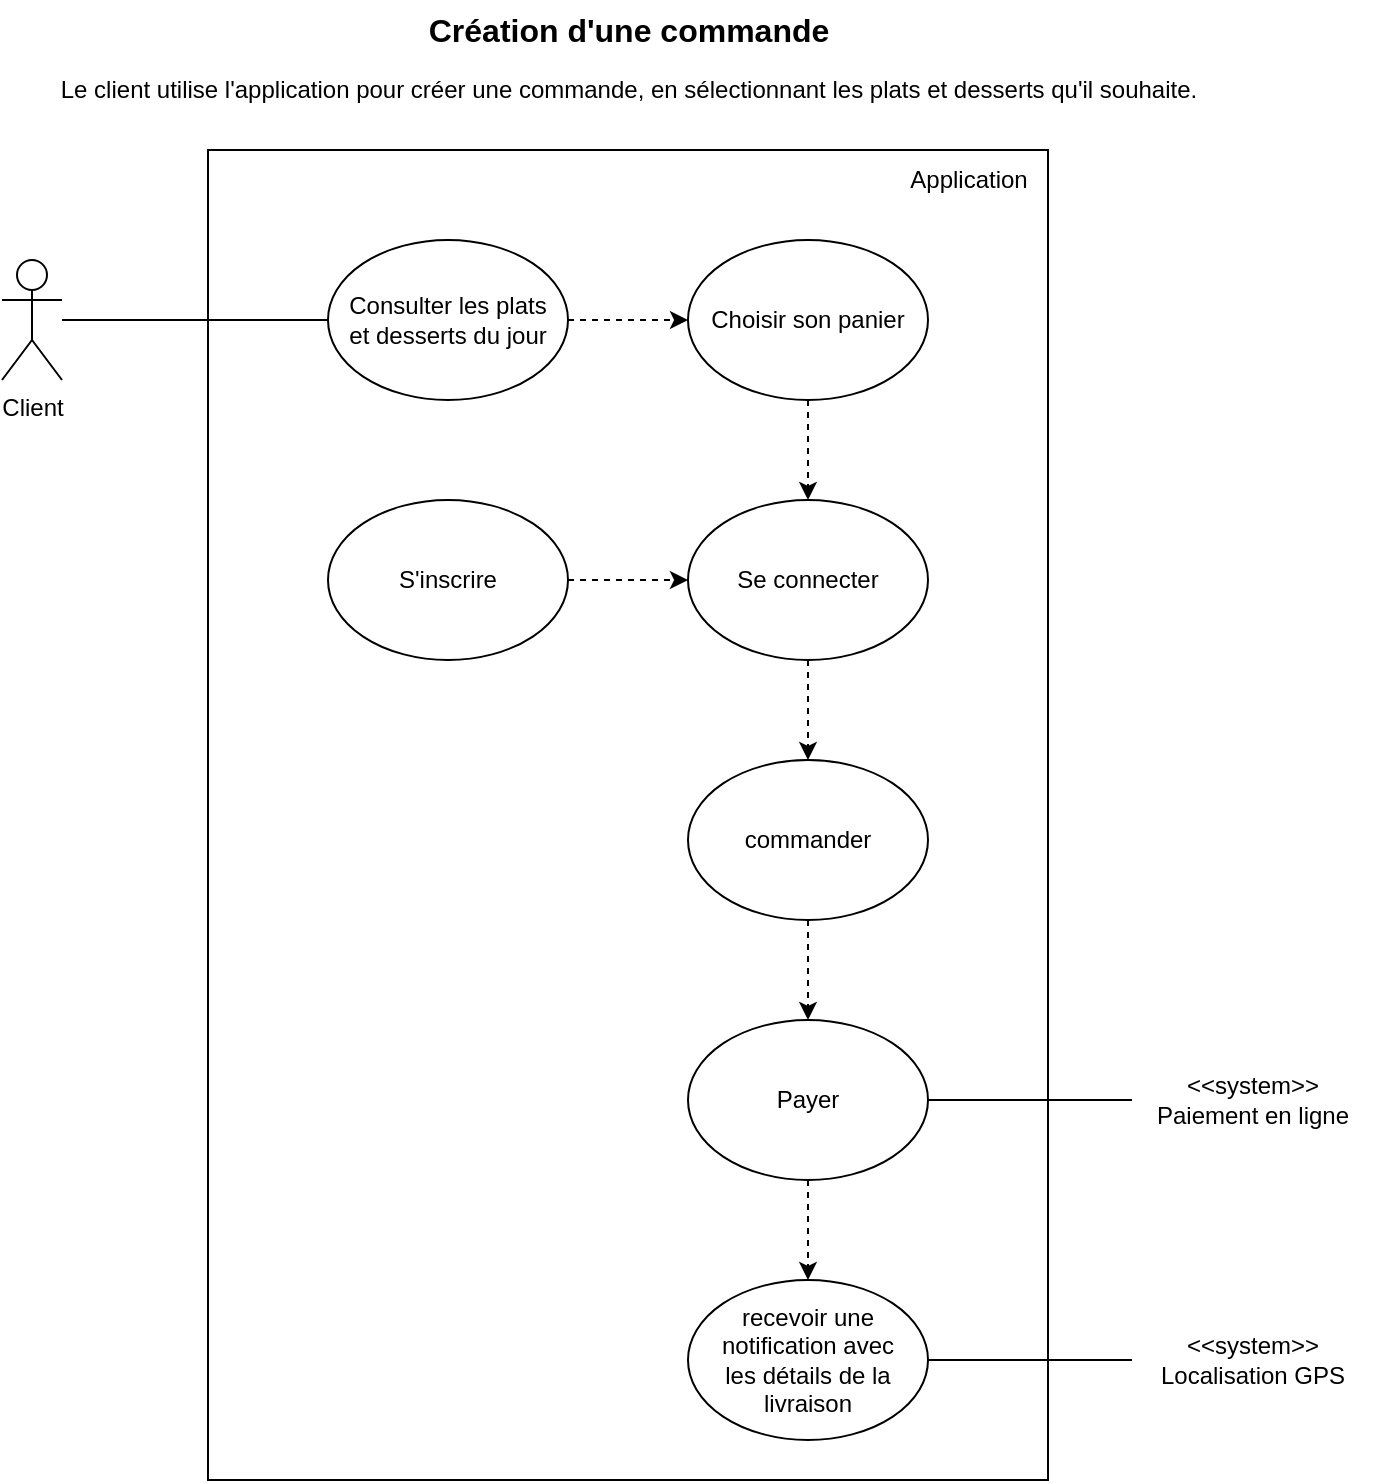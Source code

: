 <mxfile version="21.2.3" type="device">
  <diagram name="Page-1" id="ya0CKT0qAcse2HXHP5nK">
    <mxGraphModel dx="2074" dy="1106" grid="1" gridSize="10" guides="1" tooltips="1" connect="1" arrows="1" fold="1" page="1" pageScale="1" pageWidth="827" pageHeight="1169" math="0" shadow="0">
      <root>
        <mxCell id="0" />
        <mxCell id="1" parent="0" />
        <mxCell id="TO1Vf6e0T0rvEtmI2LT_-51" value="" style="rounded=0;whiteSpace=wrap;html=1;" parent="1" vertex="1">
          <mxGeometry x="203" y="125" width="420" height="665" as="geometry" />
        </mxCell>
        <mxCell id="TO1Vf6e0T0rvEtmI2LT_-57" style="edgeStyle=orthogonalEdgeStyle;rounded=0;orthogonalLoop=1;jettySize=auto;html=1;entryX=0;entryY=0.5;entryDx=0;entryDy=0;endArrow=none;endFill=0;" parent="1" source="TO1Vf6e0T0rvEtmI2LT_-2" target="TO1Vf6e0T0rvEtmI2LT_-6" edge="1">
          <mxGeometry relative="1" as="geometry" />
        </mxCell>
        <mxCell id="TO1Vf6e0T0rvEtmI2LT_-2" value="Client" style="shape=umlActor;verticalLabelPosition=bottom;verticalAlign=top;html=1;outlineConnect=0;" parent="1" vertex="1">
          <mxGeometry x="100" y="180" width="30" height="60" as="geometry" />
        </mxCell>
        <mxCell id="TO1Vf6e0T0rvEtmI2LT_-5" value="Création d&#39;une commande" style="text;html=1;align=center;verticalAlign=middle;resizable=0;points=[];autosize=1;strokeColor=none;fillColor=none;strokeWidth=1;fontStyle=1;fontSize=16;" parent="1" vertex="1">
          <mxGeometry x="303" y="50" width="220" height="30" as="geometry" />
        </mxCell>
        <mxCell id="TO1Vf6e0T0rvEtmI2LT_-49" style="edgeStyle=orthogonalEdgeStyle;rounded=0;orthogonalLoop=1;jettySize=auto;html=1;exitX=1;exitY=0.5;exitDx=0;exitDy=0;entryX=0;entryY=0.5;entryDx=0;entryDy=0;dashed=1;" parent="1" source="TO1Vf6e0T0rvEtmI2LT_-6" target="TO1Vf6e0T0rvEtmI2LT_-47" edge="1">
          <mxGeometry relative="1" as="geometry" />
        </mxCell>
        <mxCell id="TO1Vf6e0T0rvEtmI2LT_-6" value="&lt;div&gt;Consulter les plats&lt;/div&gt;&lt;div&gt;et desserts du jour&lt;/div&gt;" style="ellipse;whiteSpace=wrap;html=1;" parent="1" vertex="1">
          <mxGeometry x="263" y="170" width="120" height="80" as="geometry" />
        </mxCell>
        <mxCell id="TO1Vf6e0T0rvEtmI2LT_-20" style="edgeStyle=orthogonalEdgeStyle;rounded=0;orthogonalLoop=1;jettySize=auto;html=1;exitX=0.5;exitY=1;exitDx=0;exitDy=0;entryX=0.5;entryY=0;entryDx=0;entryDy=0;dashed=1;" parent="1" source="TO1Vf6e0T0rvEtmI2LT_-7" target="TO1Vf6e0T0rvEtmI2LT_-8" edge="1">
          <mxGeometry relative="1" as="geometry" />
        </mxCell>
        <mxCell id="TO1Vf6e0T0rvEtmI2LT_-7" value="Se connecter" style="ellipse;whiteSpace=wrap;html=1;" parent="1" vertex="1">
          <mxGeometry x="443" y="300" width="120" height="80" as="geometry" />
        </mxCell>
        <mxCell id="TO1Vf6e0T0rvEtmI2LT_-21" style="edgeStyle=orthogonalEdgeStyle;rounded=0;orthogonalLoop=1;jettySize=auto;html=1;exitX=0.5;exitY=1;exitDx=0;exitDy=0;entryX=0.5;entryY=0;entryDx=0;entryDy=0;dashed=1;" parent="1" source="TO1Vf6e0T0rvEtmI2LT_-8" target="TO1Vf6e0T0rvEtmI2LT_-19" edge="1">
          <mxGeometry relative="1" as="geometry" />
        </mxCell>
        <mxCell id="TO1Vf6e0T0rvEtmI2LT_-8" value="commander" style="ellipse;whiteSpace=wrap;html=1;" parent="1" vertex="1">
          <mxGeometry x="443" y="430" width="120" height="80" as="geometry" />
        </mxCell>
        <mxCell id="TO1Vf6e0T0rvEtmI2LT_-10" value="&lt;div&gt;recevoir une notification avec&lt;/div&gt;&lt;div&gt;les détails de la&lt;/div&gt;&lt;div&gt;livraison&lt;/div&gt;" style="ellipse;whiteSpace=wrap;html=1;" parent="1" vertex="1">
          <mxGeometry x="443" y="690" width="120" height="80" as="geometry" />
        </mxCell>
        <mxCell id="1l3qoa4frzKDsyQuhVGv-1" style="edgeStyle=orthogonalEdgeStyle;rounded=0;orthogonalLoop=1;jettySize=auto;html=1;entryX=0;entryY=0.5;entryDx=0;entryDy=0;dashed=1;" edge="1" parent="1" source="TO1Vf6e0T0rvEtmI2LT_-16" target="TO1Vf6e0T0rvEtmI2LT_-7">
          <mxGeometry relative="1" as="geometry" />
        </mxCell>
        <mxCell id="TO1Vf6e0T0rvEtmI2LT_-16" value="S&#39;inscrire" style="ellipse;whiteSpace=wrap;html=1;" parent="1" vertex="1">
          <mxGeometry x="263" y="300" width="120" height="80" as="geometry" />
        </mxCell>
        <mxCell id="TO1Vf6e0T0rvEtmI2LT_-56" style="edgeStyle=orthogonalEdgeStyle;rounded=0;orthogonalLoop=1;jettySize=auto;html=1;exitX=0.5;exitY=1;exitDx=0;exitDy=0;entryX=0.5;entryY=0;entryDx=0;entryDy=0;dashed=1;" parent="1" source="TO1Vf6e0T0rvEtmI2LT_-19" target="TO1Vf6e0T0rvEtmI2LT_-10" edge="1">
          <mxGeometry relative="1" as="geometry" />
        </mxCell>
        <mxCell id="TO1Vf6e0T0rvEtmI2LT_-19" value="Payer" style="ellipse;whiteSpace=wrap;html=1;" parent="1" vertex="1">
          <mxGeometry x="443" y="560" width="120" height="80" as="geometry" />
        </mxCell>
        <mxCell id="TO1Vf6e0T0rvEtmI2LT_-26" style="edgeStyle=orthogonalEdgeStyle;rounded=0;orthogonalLoop=1;jettySize=auto;html=1;entryX=1;entryY=0.5;entryDx=0;entryDy=0;endArrow=none;endFill=0;" parent="1" source="TO1Vf6e0T0rvEtmI2LT_-24" target="TO1Vf6e0T0rvEtmI2LT_-19" edge="1">
          <mxGeometry relative="1" as="geometry" />
        </mxCell>
        <mxCell id="TO1Vf6e0T0rvEtmI2LT_-24" value="&lt;div&gt;&amp;lt;&amp;lt;system&amp;gt;&amp;gt;&lt;/div&gt;&lt;div&gt;Paiement en ligne&lt;br&gt;&lt;/div&gt;" style="text;html=1;align=center;verticalAlign=middle;resizable=0;points=[];autosize=1;strokeColor=none;fillColor=none;" parent="1" vertex="1">
          <mxGeometry x="665" y="580" width="120" height="40" as="geometry" />
        </mxCell>
        <mxCell id="TO1Vf6e0T0rvEtmI2LT_-48" style="edgeStyle=orthogonalEdgeStyle;rounded=0;orthogonalLoop=1;jettySize=auto;html=1;exitX=0.5;exitY=1;exitDx=0;exitDy=0;entryX=0.5;entryY=0;entryDx=0;entryDy=0;dashed=1;" parent="1" source="TO1Vf6e0T0rvEtmI2LT_-47" target="TO1Vf6e0T0rvEtmI2LT_-7" edge="1">
          <mxGeometry relative="1" as="geometry" />
        </mxCell>
        <mxCell id="TO1Vf6e0T0rvEtmI2LT_-47" value="Choisir son panier" style="ellipse;whiteSpace=wrap;html=1;" parent="1" vertex="1">
          <mxGeometry x="443" y="170" width="120" height="80" as="geometry" />
        </mxCell>
        <mxCell id="TO1Vf6e0T0rvEtmI2LT_-52" value="Application" style="text;html=1;align=center;verticalAlign=middle;resizable=0;points=[];autosize=1;strokeColor=none;fillColor=none;" parent="1" vertex="1">
          <mxGeometry x="543" y="125" width="80" height="30" as="geometry" />
        </mxCell>
        <mxCell id="TO1Vf6e0T0rvEtmI2LT_-60" style="edgeStyle=orthogonalEdgeStyle;rounded=0;orthogonalLoop=1;jettySize=auto;html=1;entryX=1;entryY=0.5;entryDx=0;entryDy=0;endArrow=none;endFill=0;" parent="1" source="TO1Vf6e0T0rvEtmI2LT_-58" target="TO1Vf6e0T0rvEtmI2LT_-10" edge="1">
          <mxGeometry relative="1" as="geometry" />
        </mxCell>
        <mxCell id="TO1Vf6e0T0rvEtmI2LT_-58" value="&lt;div&gt;&amp;lt;&amp;lt;system&amp;gt;&amp;gt;&lt;/div&gt;&lt;div&gt;Localisation GPS&lt;br&gt;&lt;/div&gt;" style="text;html=1;align=center;verticalAlign=middle;resizable=0;points=[];autosize=1;strokeColor=none;fillColor=none;" parent="1" vertex="1">
          <mxGeometry x="665" y="710" width="120" height="40" as="geometry" />
        </mxCell>
        <mxCell id="TO1Vf6e0T0rvEtmI2LT_-61" value="Le client utilise l&#39;application pour créer une commande, en sélectionnant les plats et desserts qu&#39;il souhaite." style="text;html=1;align=center;verticalAlign=middle;resizable=0;points=[];autosize=1;strokeColor=none;fillColor=none;" parent="1" vertex="1">
          <mxGeometry x="108" y="80" width="610" height="30" as="geometry" />
        </mxCell>
      </root>
    </mxGraphModel>
  </diagram>
</mxfile>
